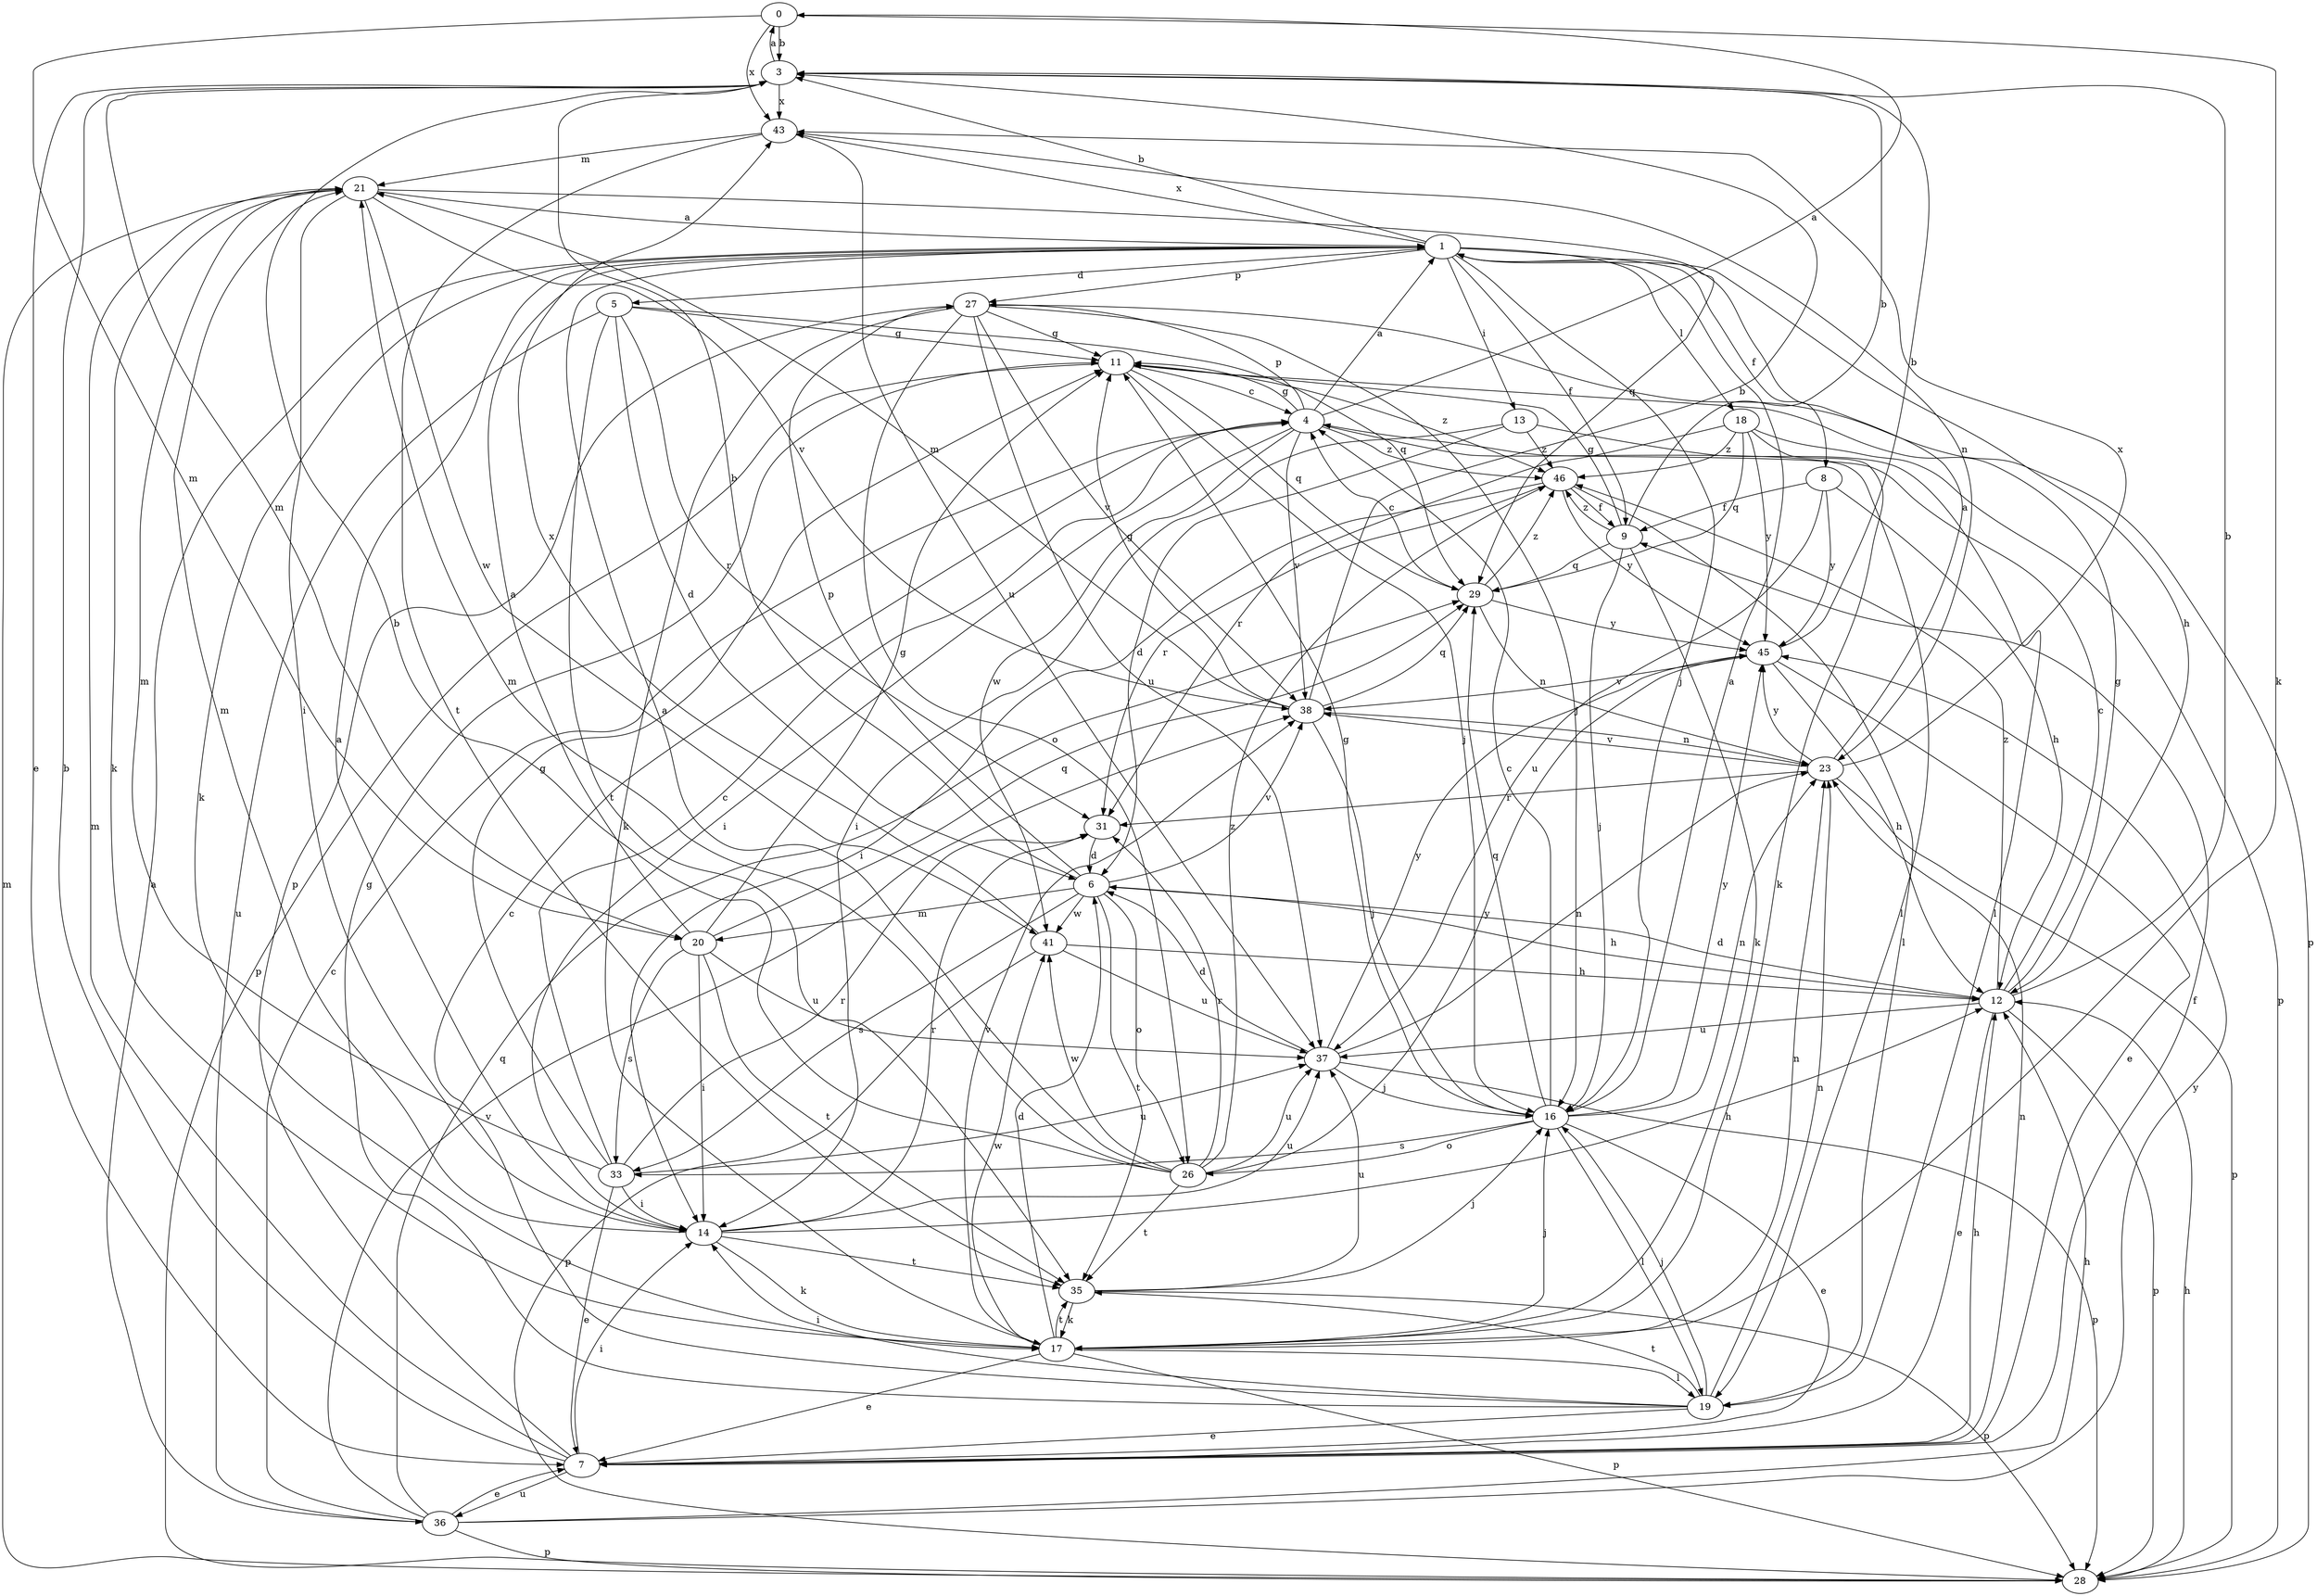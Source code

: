 strict digraph  {
0;
1;
3;
4;
5;
6;
7;
8;
9;
11;
12;
13;
14;
16;
17;
18;
19;
20;
21;
23;
26;
27;
28;
29;
31;
33;
35;
36;
37;
38;
41;
43;
45;
46;
0 -> 3  [label=b];
0 -> 17  [label=k];
0 -> 20  [label=m];
0 -> 43  [label=x];
1 -> 3  [label=b];
1 -> 5  [label=d];
1 -> 8  [label=f];
1 -> 9  [label=f];
1 -> 12  [label=h];
1 -> 13  [label=i];
1 -> 16  [label=j];
1 -> 17  [label=k];
1 -> 18  [label=l];
1 -> 27  [label=p];
1 -> 43  [label=x];
3 -> 0  [label=a];
3 -> 7  [label=e];
3 -> 20  [label=m];
3 -> 43  [label=x];
4 -> 0  [label=a];
4 -> 1  [label=a];
4 -> 11  [label=g];
4 -> 14  [label=i];
4 -> 19  [label=l];
4 -> 27  [label=p];
4 -> 38  [label=v];
4 -> 41  [label=w];
4 -> 46  [label=z];
5 -> 6  [label=d];
5 -> 11  [label=g];
5 -> 29  [label=q];
5 -> 31  [label=r];
5 -> 35  [label=t];
5 -> 36  [label=u];
6 -> 3  [label=b];
6 -> 12  [label=h];
6 -> 20  [label=m];
6 -> 26  [label=o];
6 -> 27  [label=p];
6 -> 33  [label=s];
6 -> 35  [label=t];
6 -> 38  [label=v];
6 -> 41  [label=w];
7 -> 3  [label=b];
7 -> 9  [label=f];
7 -> 12  [label=h];
7 -> 14  [label=i];
7 -> 21  [label=m];
7 -> 23  [label=n];
7 -> 27  [label=p];
7 -> 36  [label=u];
8 -> 9  [label=f];
8 -> 12  [label=h];
8 -> 37  [label=u];
8 -> 45  [label=y];
9 -> 3  [label=b];
9 -> 11  [label=g];
9 -> 16  [label=j];
9 -> 17  [label=k];
9 -> 29  [label=q];
9 -> 46  [label=z];
11 -> 4  [label=c];
11 -> 16  [label=j];
11 -> 28  [label=p];
11 -> 29  [label=q];
11 -> 46  [label=z];
12 -> 3  [label=b];
12 -> 4  [label=c];
12 -> 6  [label=d];
12 -> 7  [label=e];
12 -> 11  [label=g];
12 -> 28  [label=p];
12 -> 37  [label=u];
12 -> 46  [label=z];
13 -> 6  [label=d];
13 -> 14  [label=i];
13 -> 19  [label=l];
13 -> 46  [label=z];
14 -> 1  [label=a];
14 -> 12  [label=h];
14 -> 17  [label=k];
14 -> 21  [label=m];
14 -> 31  [label=r];
14 -> 35  [label=t];
14 -> 37  [label=u];
16 -> 1  [label=a];
16 -> 4  [label=c];
16 -> 7  [label=e];
16 -> 11  [label=g];
16 -> 19  [label=l];
16 -> 23  [label=n];
16 -> 26  [label=o];
16 -> 29  [label=q];
16 -> 33  [label=s];
16 -> 45  [label=y];
17 -> 6  [label=d];
17 -> 7  [label=e];
17 -> 16  [label=j];
17 -> 19  [label=l];
17 -> 23  [label=n];
17 -> 28  [label=p];
17 -> 35  [label=t];
17 -> 38  [label=v];
17 -> 41  [label=w];
18 -> 17  [label=k];
18 -> 28  [label=p];
18 -> 29  [label=q];
18 -> 31  [label=r];
18 -> 45  [label=y];
18 -> 46  [label=z];
19 -> 4  [label=c];
19 -> 7  [label=e];
19 -> 11  [label=g];
19 -> 14  [label=i];
19 -> 16  [label=j];
19 -> 23  [label=n];
19 -> 35  [label=t];
20 -> 1  [label=a];
20 -> 11  [label=g];
20 -> 14  [label=i];
20 -> 29  [label=q];
20 -> 33  [label=s];
20 -> 35  [label=t];
20 -> 37  [label=u];
21 -> 1  [label=a];
21 -> 14  [label=i];
21 -> 17  [label=k];
21 -> 29  [label=q];
21 -> 38  [label=v];
21 -> 41  [label=w];
23 -> 1  [label=a];
23 -> 28  [label=p];
23 -> 31  [label=r];
23 -> 38  [label=v];
23 -> 43  [label=x];
23 -> 45  [label=y];
26 -> 1  [label=a];
26 -> 3  [label=b];
26 -> 21  [label=m];
26 -> 31  [label=r];
26 -> 35  [label=t];
26 -> 37  [label=u];
26 -> 41  [label=w];
26 -> 45  [label=y];
26 -> 46  [label=z];
27 -> 11  [label=g];
27 -> 16  [label=j];
27 -> 17  [label=k];
27 -> 26  [label=o];
27 -> 28  [label=p];
27 -> 37  [label=u];
27 -> 38  [label=v];
28 -> 12  [label=h];
28 -> 21  [label=m];
29 -> 4  [label=c];
29 -> 23  [label=n];
29 -> 45  [label=y];
29 -> 46  [label=z];
31 -> 6  [label=d];
33 -> 4  [label=c];
33 -> 7  [label=e];
33 -> 11  [label=g];
33 -> 14  [label=i];
33 -> 21  [label=m];
33 -> 31  [label=r];
33 -> 37  [label=u];
35 -> 16  [label=j];
35 -> 17  [label=k];
35 -> 28  [label=p];
35 -> 37  [label=u];
36 -> 1  [label=a];
36 -> 4  [label=c];
36 -> 7  [label=e];
36 -> 12  [label=h];
36 -> 28  [label=p];
36 -> 29  [label=q];
36 -> 38  [label=v];
36 -> 45  [label=y];
37 -> 6  [label=d];
37 -> 16  [label=j];
37 -> 23  [label=n];
37 -> 28  [label=p];
37 -> 45  [label=y];
38 -> 3  [label=b];
38 -> 11  [label=g];
38 -> 16  [label=j];
38 -> 21  [label=m];
38 -> 23  [label=n];
38 -> 29  [label=q];
41 -> 12  [label=h];
41 -> 28  [label=p];
41 -> 37  [label=u];
41 -> 43  [label=x];
43 -> 21  [label=m];
43 -> 23  [label=n];
43 -> 35  [label=t];
43 -> 37  [label=u];
45 -> 3  [label=b];
45 -> 7  [label=e];
45 -> 12  [label=h];
45 -> 38  [label=v];
46 -> 9  [label=f];
46 -> 14  [label=i];
46 -> 19  [label=l];
46 -> 31  [label=r];
46 -> 45  [label=y];
}
